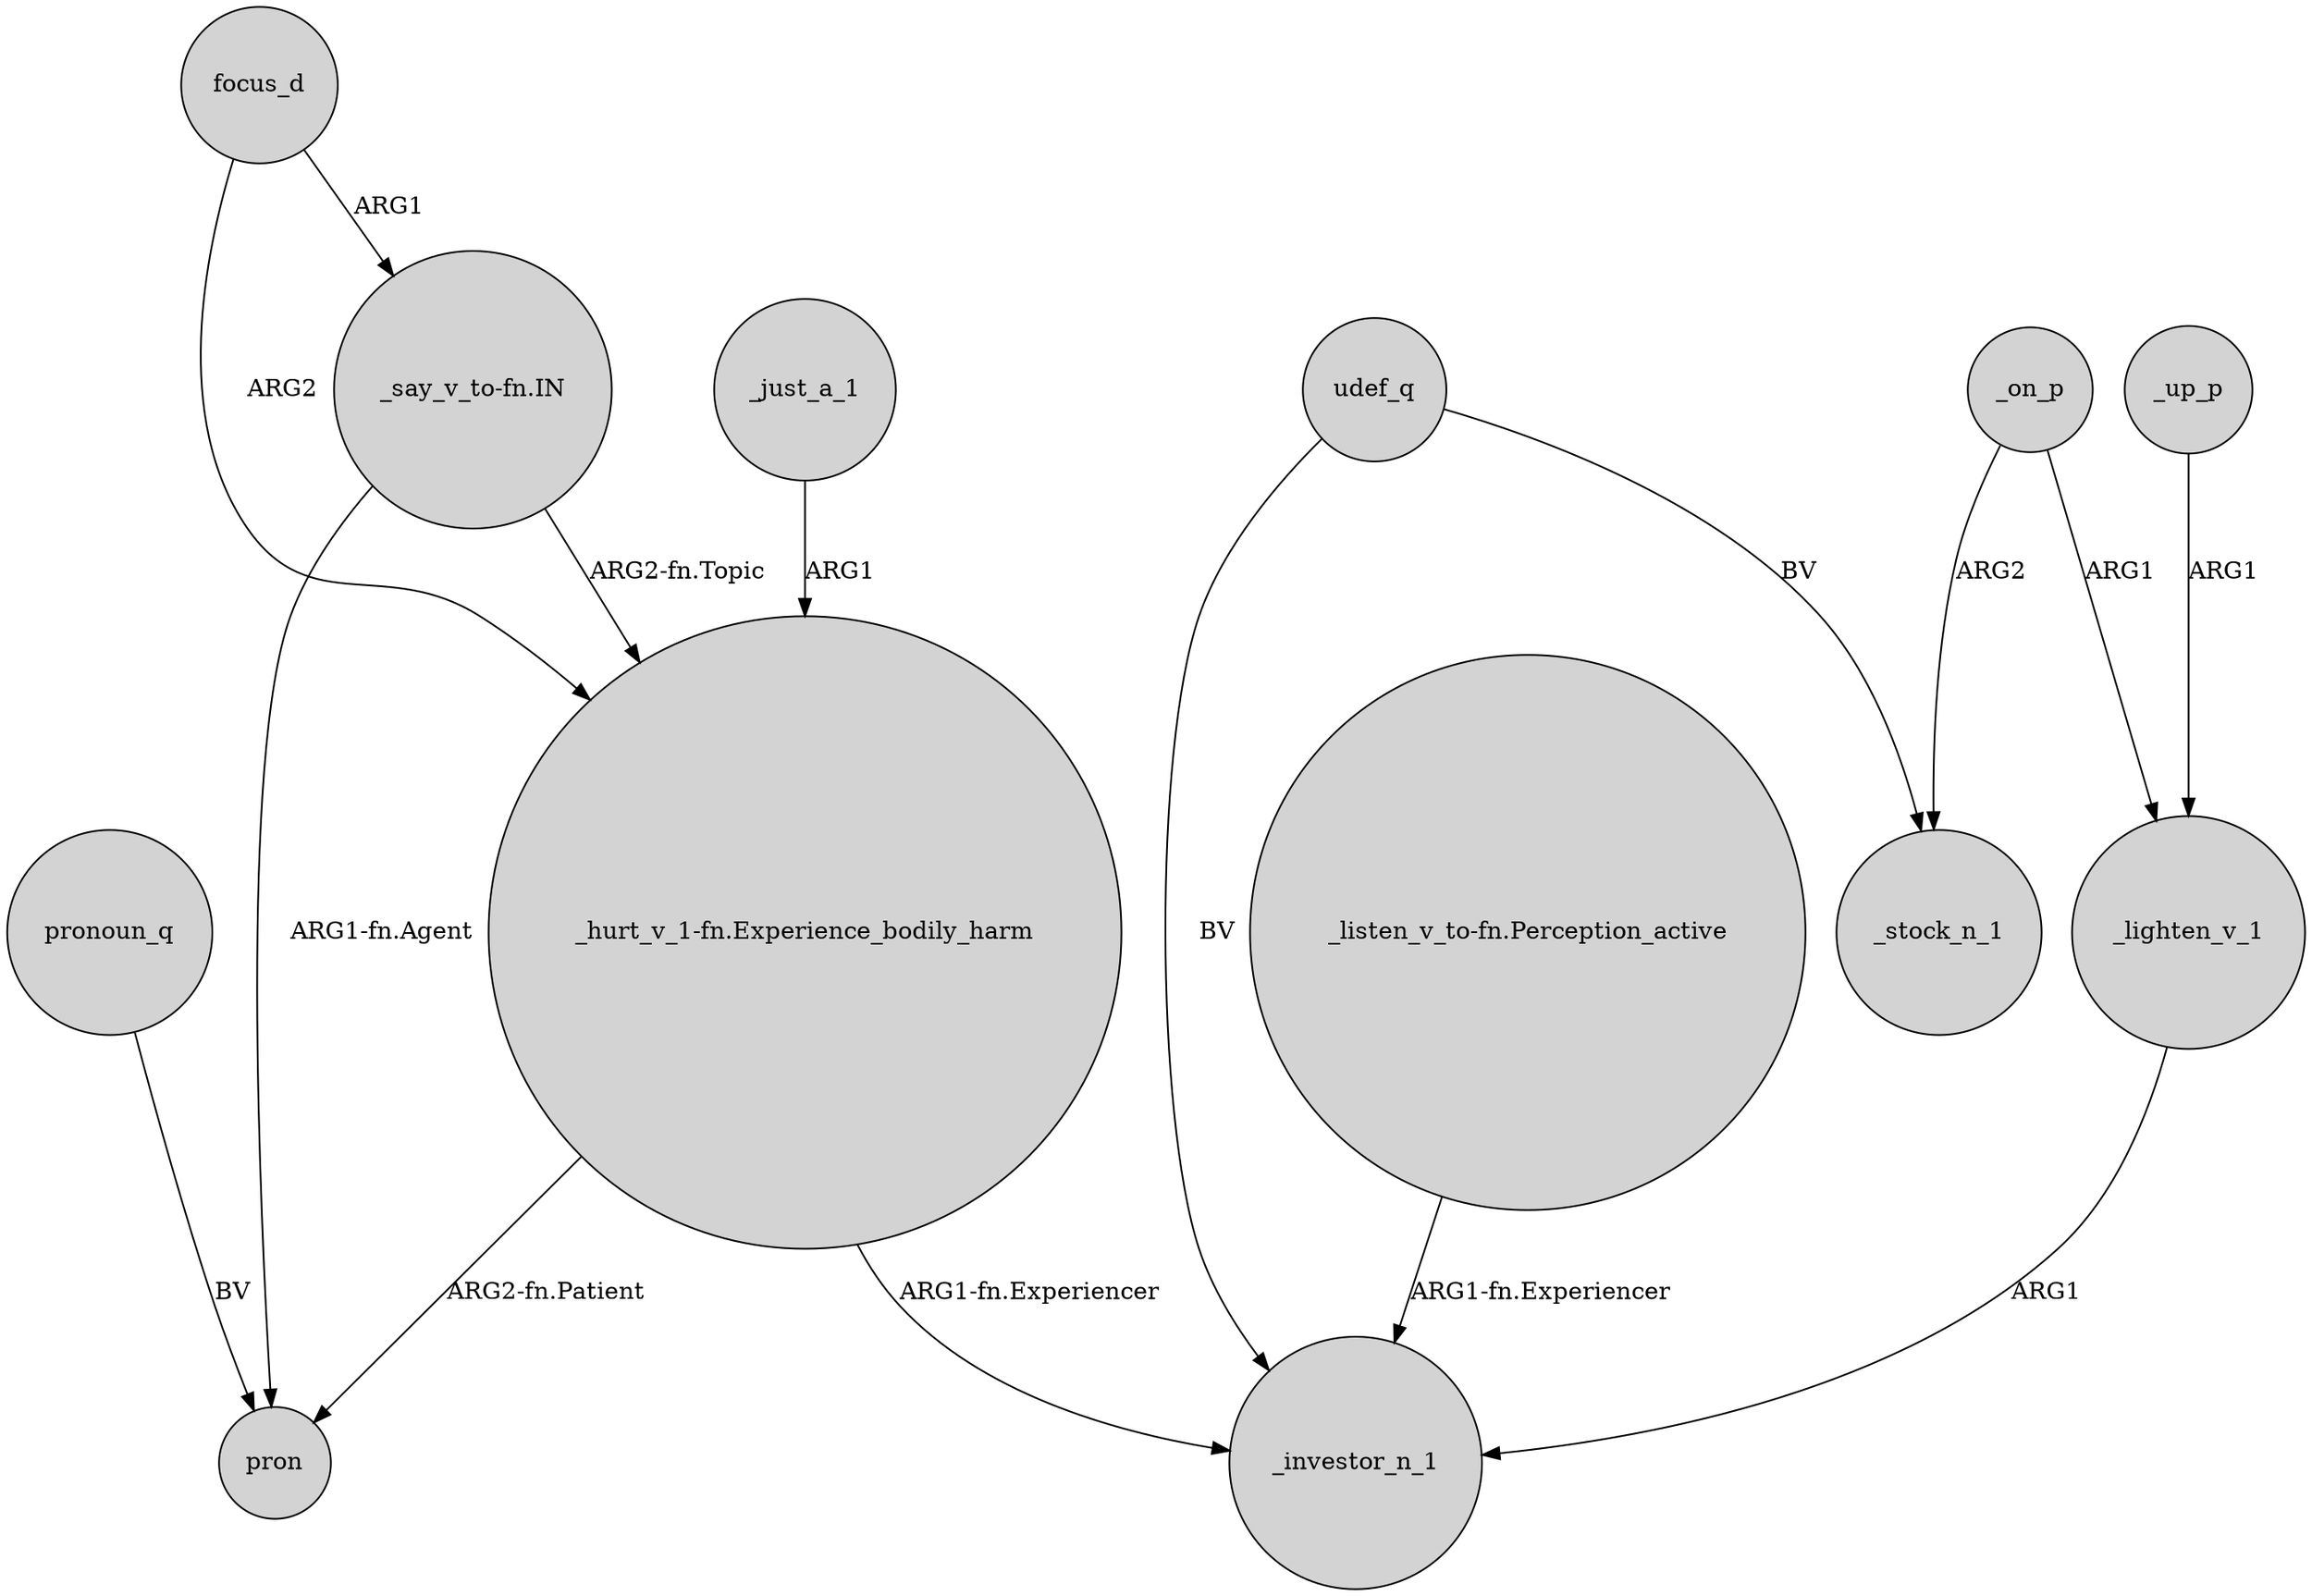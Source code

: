 digraph {
	node [shape=circle style=filled]
	focus_d -> "_hurt_v_1-fn.Experience_bodily_harm" [label=ARG2]
	udef_q -> _stock_n_1 [label=BV]
	_on_p -> _lighten_v_1 [label=ARG1]
	_just_a_1 -> "_hurt_v_1-fn.Experience_bodily_harm" [label=ARG1]
	_lighten_v_1 -> _investor_n_1 [label=ARG1]
	"_hurt_v_1-fn.Experience_bodily_harm" -> pron [label="ARG2-fn.Patient"]
	_up_p -> _lighten_v_1 [label=ARG1]
	"_hurt_v_1-fn.Experience_bodily_harm" -> _investor_n_1 [label="ARG1-fn.Experiencer"]
	udef_q -> _investor_n_1 [label=BV]
	"_listen_v_to-fn.Perception_active" -> _investor_n_1 [label="ARG1-fn.Experiencer"]
	"_say_v_to-fn.IN" -> "_hurt_v_1-fn.Experience_bodily_harm" [label="ARG2-fn.Topic"]
	_on_p -> _stock_n_1 [label=ARG2]
	focus_d -> "_say_v_to-fn.IN" [label=ARG1]
	"_say_v_to-fn.IN" -> pron [label="ARG1-fn.Agent"]
	pronoun_q -> pron [label=BV]
}
